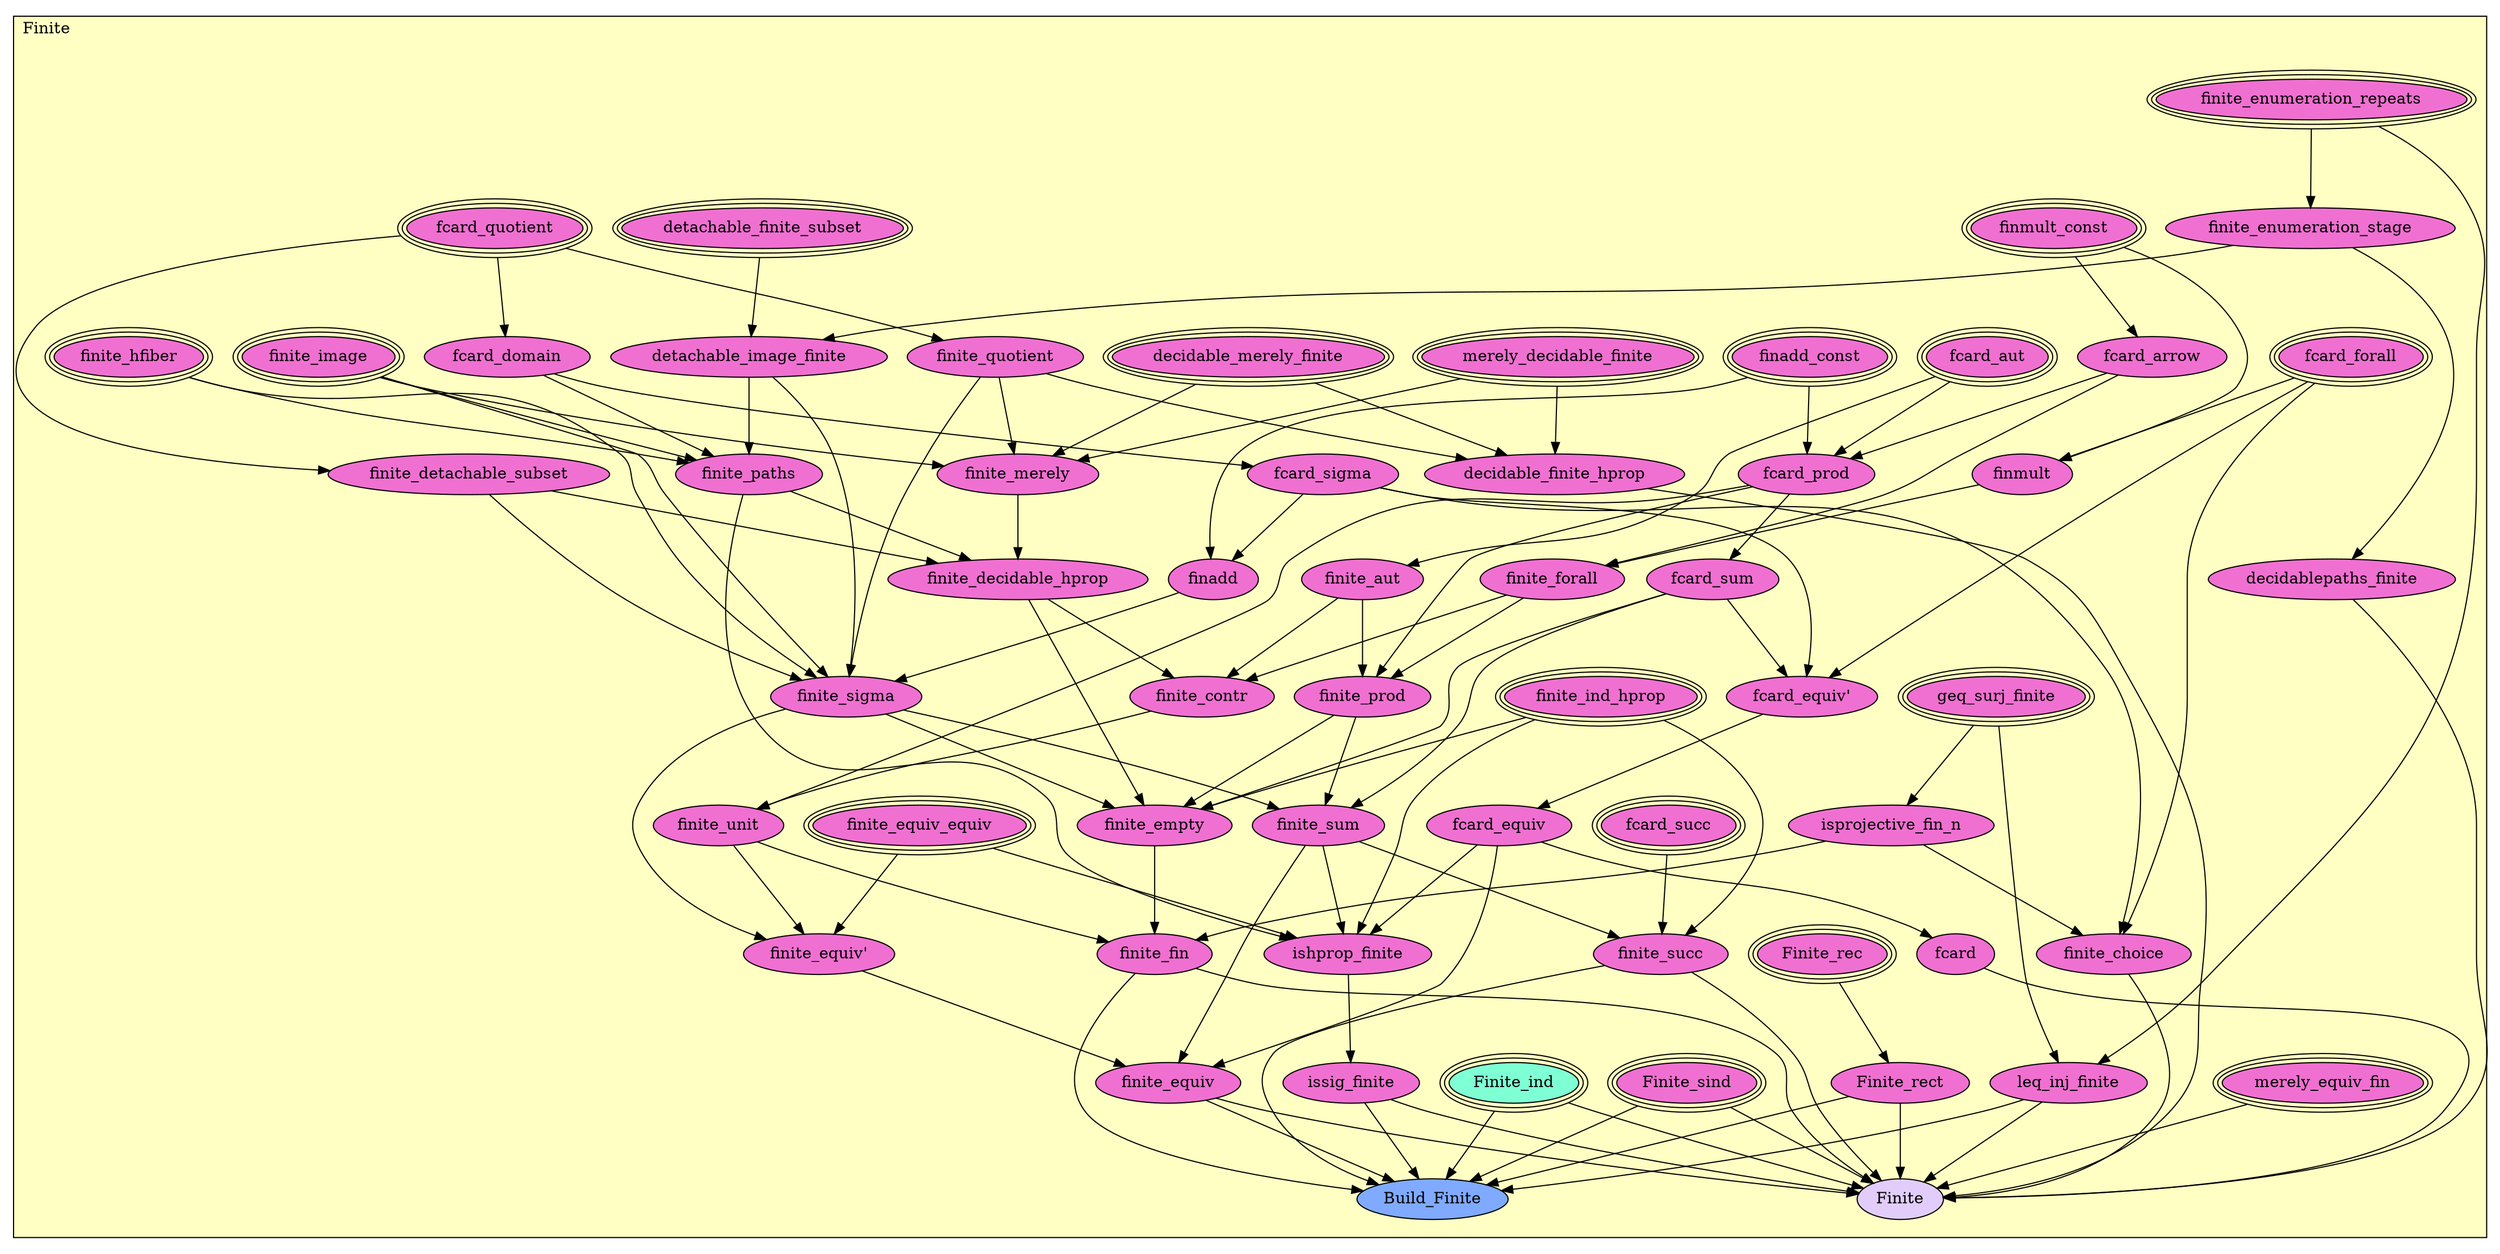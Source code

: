 digraph HoTT_Spaces_Finite_Finite {
  graph [ratio=0.5]
  node [style=filled]
Finite_finite_enumeration_repeats [label="finite_enumeration_repeats", URL=<Finite.html#finite_enumeration_repeats>, peripheries=3, fillcolor="#F070D1"] ;
Finite_finite_enumeration_stage [label="finite_enumeration_stage", URL=<Finite.html#finite_enumeration_stage>, fillcolor="#F070D1"] ;
Finite_geq_surj_finite [label="geq_surj_finite", URL=<Finite.html#geq_surj_finite>, peripheries=3, fillcolor="#F070D1"] ;
Finite_leq_inj_finite [label="leq_inj_finite", URL=<Finite.html#leq_inj_finite>, fillcolor="#F070D1"] ;
Finite_fcard_quotient [label="fcard_quotient", URL=<Finite.html#fcard_quotient>, peripheries=3, fillcolor="#F070D1"] ;
Finite_finite_quotient [label="finite_quotient", URL=<Finite.html#finite_quotient>, fillcolor="#F070D1"] ;
Finite_detachable_finite_subset [label="detachable_finite_subset", URL=<Finite.html#detachable_finite_subset>, peripheries=3, fillcolor="#F070D1"] ;
Finite_detachable_image_finite [label="detachable_image_finite", URL=<Finite.html#detachable_image_finite>, fillcolor="#F070D1"] ;
Finite_finite_detachable_subset [label="finite_detachable_subset", URL=<Finite.html#finite_detachable_subset>, fillcolor="#F070D1"] ;
Finite_finmult_const [label="finmult_const", URL=<Finite.html#finmult_const>, peripheries=3, fillcolor="#F070D1"] ;
Finite_fcard_forall [label="fcard_forall", URL=<Finite.html#fcard_forall>, peripheries=3, fillcolor="#F070D1"] ;
Finite_finmult [label="finmult", URL=<Finite.html#finmult>, fillcolor="#F070D1"] ;
Finite_finite_image [label="finite_image", URL=<Finite.html#finite_image>, peripheries=3, fillcolor="#F070D1"] ;
Finite_fcard_domain [label="fcard_domain", URL=<Finite.html#fcard_domain>, fillcolor="#F070D1"] ;
Finite_finite_hfiber [label="finite_hfiber", URL=<Finite.html#finite_hfiber>, peripheries=3, fillcolor="#F070D1"] ;
Finite_finadd_const [label="finadd_const", URL=<Finite.html#finadd_const>, peripheries=3, fillcolor="#F070D1"] ;
Finite_fcard_sigma [label="fcard_sigma", URL=<Finite.html#fcard_sigma>, fillcolor="#F070D1"] ;
Finite_finadd [label="finadd", URL=<Finite.html#finadd>, fillcolor="#F070D1"] ;
Finite_finite_sigma [label="finite_sigma", URL=<Finite.html#finite_sigma>, fillcolor="#F070D1"] ;
Finite_fcard_aut [label="fcard_aut", URL=<Finite.html#fcard_aut>, peripheries=3, fillcolor="#F070D1"] ;
Finite_finite_aut [label="finite_aut", URL=<Finite.html#finite_aut>, fillcolor="#F070D1"] ;
Finite_fcard_arrow [label="fcard_arrow", URL=<Finite.html#fcard_arrow>, fillcolor="#F070D1"] ;
Finite_finite_forall [label="finite_forall", URL=<Finite.html#finite_forall>, fillcolor="#F070D1"] ;
Finite_fcard_prod [label="fcard_prod", URL=<Finite.html#fcard_prod>, fillcolor="#F070D1"] ;
Finite_finite_prod [label="finite_prod", URL=<Finite.html#finite_prod>, fillcolor="#F070D1"] ;
Finite_fcard_sum [label="fcard_sum", URL=<Finite.html#fcard_sum>, fillcolor="#F070D1"] ;
Finite_finite_sum [label="finite_sum", URL=<Finite.html#finite_sum>, fillcolor="#F070D1"] ;
Finite_isprojective_fin_n [label="isprojective_fin_n", URL=<Finite.html#isprojective_fin_n>, fillcolor="#F070D1"] ;
Finite_finite_choice [label="finite_choice", URL=<Finite.html#finite_choice>, fillcolor="#F070D1"] ;
Finite_finite_ind_hprop [label="finite_ind_hprop", URL=<Finite.html#finite_ind_hprop>, peripheries=3, fillcolor="#F070D1"] ;
Finite_merely_decidable_finite [label="merely_decidable_finite", URL=<Finite.html#merely_decidable_finite>, peripheries=3, fillcolor="#F070D1"] ;
Finite_decidable_merely_finite [label="decidable_merely_finite", URL=<Finite.html#decidable_merely_finite>, peripheries=3, fillcolor="#F070D1"] ;
Finite_decidable_finite_hprop [label="decidable_finite_hprop", URL=<Finite.html#decidable_finite_hprop>, fillcolor="#F070D1"] ;
Finite_decidablepaths_finite [label="decidablepaths_finite", URL=<Finite.html#decidablepaths_finite>, fillcolor="#F070D1"] ;
Finite_fcard_succ [label="fcard_succ", URL=<Finite.html#fcard_succ>, peripheries=3, fillcolor="#F070D1"] ;
Finite_finite_succ [label="finite_succ", URL=<Finite.html#finite_succ>, fillcolor="#F070D1"] ;
Finite_finite_paths [label="finite_paths", URL=<Finite.html#finite_paths>, fillcolor="#F070D1"] ;
Finite_finite_merely [label="finite_merely", URL=<Finite.html#finite_merely>, fillcolor="#F070D1"] ;
Finite_finite_decidable_hprop [label="finite_decidable_hprop", URL=<Finite.html#finite_decidable_hprop>, fillcolor="#F070D1"] ;
Finite_finite_contr [label="finite_contr", URL=<Finite.html#finite_contr>, fillcolor="#F070D1"] ;
Finite_finite_unit [label="finite_unit", URL=<Finite.html#finite_unit>, fillcolor="#F070D1"] ;
Finite_finite_empty [label="finite_empty", URL=<Finite.html#finite_empty>, fillcolor="#F070D1"] ;
Finite_finite_fin [label="finite_fin", URL=<Finite.html#finite_fin>, fillcolor="#F070D1"] ;
Finite_fcard_equiv_ [label="fcard_equiv'", URL=<Finite.html#fcard_equiv'>, fillcolor="#F070D1"] ;
Finite_fcard_equiv [label="fcard_equiv", URL=<Finite.html#fcard_equiv>, fillcolor="#F070D1"] ;
Finite_finite_equiv_equiv [label="finite_equiv_equiv", URL=<Finite.html#finite_equiv_equiv>, peripheries=3, fillcolor="#F070D1"] ;
Finite_finite_equiv_ [label="finite_equiv'", URL=<Finite.html#finite_equiv'>, fillcolor="#F070D1"] ;
Finite_finite_equiv [label="finite_equiv", URL=<Finite.html#finite_equiv>, fillcolor="#F070D1"] ;
Finite_ishprop_finite [label="ishprop_finite", URL=<Finite.html#ishprop_finite>, fillcolor="#F070D1"] ;
Finite_issig_finite [label="issig_finite", URL=<Finite.html#issig_finite>, fillcolor="#F070D1"] ;
Finite_merely_equiv_fin [label="merely_equiv_fin", URL=<Finite.html#merely_equiv_fin>, peripheries=3, fillcolor="#F070D1"] ;
Finite_fcard [label="fcard", URL=<Finite.html#fcard>, fillcolor="#F070D1"] ;
Finite_Finite_sind [label="Finite_sind", URL=<Finite.html#Finite_sind>, peripheries=3, fillcolor="#F070D1"] ;
Finite_Finite_rec [label="Finite_rec", URL=<Finite.html#Finite_rec>, peripheries=3, fillcolor="#F070D1"] ;
Finite_Finite_ind [label="Finite_ind", URL=<Finite.html#Finite_ind>, peripheries=3, fillcolor="#7FFFD4"] ;
Finite_Finite_rect [label="Finite_rect", URL=<Finite.html#Finite_rect>, fillcolor="#F070D1"] ;
Finite_Build_Finite [label="Build_Finite", URL=<Finite.html#Build_Finite>, fillcolor="#7FAAFF"] ;
Finite_Finite [label="Finite", URL=<Finite.html#Finite>, fillcolor="#E2CDFA"] ;
  Finite_finite_enumeration_repeats -> Finite_finite_enumeration_stage [] ;
  Finite_finite_enumeration_repeats -> Finite_leq_inj_finite [] ;
  Finite_finite_enumeration_stage -> Finite_detachable_image_finite [] ;
  Finite_finite_enumeration_stage -> Finite_decidablepaths_finite [] ;
  Finite_geq_surj_finite -> Finite_leq_inj_finite [] ;
  Finite_geq_surj_finite -> Finite_isprojective_fin_n [] ;
  Finite_leq_inj_finite -> Finite_Build_Finite [] ;
  Finite_leq_inj_finite -> Finite_Finite [] ;
  Finite_fcard_quotient -> Finite_finite_quotient [] ;
  Finite_fcard_quotient -> Finite_finite_detachable_subset [] ;
  Finite_fcard_quotient -> Finite_fcard_domain [] ;
  Finite_finite_quotient -> Finite_finite_sigma [] ;
  Finite_finite_quotient -> Finite_decidable_finite_hprop [] ;
  Finite_finite_quotient -> Finite_finite_merely [] ;
  Finite_detachable_finite_subset -> Finite_detachable_image_finite [] ;
  Finite_detachable_image_finite -> Finite_finite_sigma [] ;
  Finite_detachable_image_finite -> Finite_finite_paths [] ;
  Finite_finite_detachable_subset -> Finite_finite_sigma [] ;
  Finite_finite_detachable_subset -> Finite_finite_decidable_hprop [] ;
  Finite_finmult_const -> Finite_finmult [] ;
  Finite_finmult_const -> Finite_fcard_arrow [] ;
  Finite_fcard_forall -> Finite_finmult [] ;
  Finite_fcard_forall -> Finite_finite_choice [] ;
  Finite_fcard_forall -> Finite_fcard_equiv_ [] ;
  Finite_finmult -> Finite_finite_forall [] ;
  Finite_finite_image -> Finite_finite_sigma [] ;
  Finite_finite_image -> Finite_finite_paths [] ;
  Finite_finite_image -> Finite_finite_merely [] ;
  Finite_fcard_domain -> Finite_fcard_sigma [] ;
  Finite_fcard_domain -> Finite_finite_paths [] ;
  Finite_finite_hfiber -> Finite_finite_sigma [] ;
  Finite_finite_hfiber -> Finite_finite_paths [] ;
  Finite_finadd_const -> Finite_finadd [] ;
  Finite_finadd_const -> Finite_fcard_prod [] ;
  Finite_fcard_sigma -> Finite_finadd [] ;
  Finite_fcard_sigma -> Finite_finite_choice [] ;
  Finite_fcard_sigma -> Finite_fcard_equiv_ [] ;
  Finite_finadd -> Finite_finite_sigma [] ;
  Finite_finite_sigma -> Finite_finite_sum [] ;
  Finite_finite_sigma -> Finite_finite_empty [] ;
  Finite_finite_sigma -> Finite_finite_equiv_ [] ;
  Finite_fcard_aut -> Finite_finite_aut [] ;
  Finite_fcard_aut -> Finite_fcard_prod [] ;
  Finite_finite_aut -> Finite_finite_prod [] ;
  Finite_finite_aut -> Finite_finite_contr [] ;
  Finite_fcard_arrow -> Finite_finite_forall [] ;
  Finite_fcard_arrow -> Finite_fcard_prod [] ;
  Finite_finite_forall -> Finite_finite_prod [] ;
  Finite_finite_forall -> Finite_finite_contr [] ;
  Finite_fcard_prod -> Finite_finite_prod [] ;
  Finite_fcard_prod -> Finite_fcard_sum [] ;
  Finite_fcard_prod -> Finite_finite_unit [] ;
  Finite_finite_prod -> Finite_finite_sum [] ;
  Finite_finite_prod -> Finite_finite_empty [] ;
  Finite_fcard_sum -> Finite_finite_sum [] ;
  Finite_fcard_sum -> Finite_finite_empty [] ;
  Finite_fcard_sum -> Finite_fcard_equiv_ [] ;
  Finite_finite_sum -> Finite_finite_succ [] ;
  Finite_finite_sum -> Finite_finite_equiv [] ;
  Finite_finite_sum -> Finite_ishprop_finite [] ;
  Finite_isprojective_fin_n -> Finite_finite_choice [] ;
  Finite_isprojective_fin_n -> Finite_finite_fin [] ;
  Finite_finite_choice -> Finite_Finite [] ;
  Finite_finite_ind_hprop -> Finite_finite_succ [] ;
  Finite_finite_ind_hprop -> Finite_finite_empty [] ;
  Finite_finite_ind_hprop -> Finite_ishprop_finite [] ;
  Finite_merely_decidable_finite -> Finite_decidable_finite_hprop [] ;
  Finite_merely_decidable_finite -> Finite_finite_merely [] ;
  Finite_decidable_merely_finite -> Finite_decidable_finite_hprop [] ;
  Finite_decidable_merely_finite -> Finite_finite_merely [] ;
  Finite_decidable_finite_hprop -> Finite_Finite [] ;
  Finite_decidablepaths_finite -> Finite_Finite [] ;
  Finite_fcard_succ -> Finite_finite_succ [] ;
  Finite_finite_succ -> Finite_Build_Finite [] ;
  Finite_finite_succ -> Finite_Finite [] ;
  Finite_finite_paths -> Finite_finite_decidable_hprop [] ;
  Finite_finite_paths -> Finite_ishprop_finite [] ;
  Finite_finite_merely -> Finite_finite_decidable_hprop [] ;
  Finite_finite_decidable_hprop -> Finite_finite_contr [] ;
  Finite_finite_decidable_hprop -> Finite_finite_empty [] ;
  Finite_finite_contr -> Finite_finite_unit [] ;
  Finite_finite_unit -> Finite_finite_fin [] ;
  Finite_finite_unit -> Finite_finite_equiv_ [] ;
  Finite_finite_empty -> Finite_finite_fin [] ;
  Finite_finite_fin -> Finite_Build_Finite [] ;
  Finite_finite_fin -> Finite_Finite [] ;
  Finite_fcard_equiv_ -> Finite_fcard_equiv [] ;
  Finite_fcard_equiv -> Finite_finite_equiv [] ;
  Finite_fcard_equiv -> Finite_ishprop_finite [] ;
  Finite_fcard_equiv -> Finite_fcard [] ;
  Finite_finite_equiv_equiv -> Finite_finite_equiv_ [] ;
  Finite_finite_equiv_equiv -> Finite_ishprop_finite [] ;
  Finite_finite_equiv_ -> Finite_finite_equiv [] ;
  Finite_finite_equiv -> Finite_Build_Finite [] ;
  Finite_finite_equiv -> Finite_Finite [] ;
  Finite_ishprop_finite -> Finite_issig_finite [] ;
  Finite_issig_finite -> Finite_Build_Finite [] ;
  Finite_issig_finite -> Finite_Finite [] ;
  Finite_merely_equiv_fin -> Finite_Finite [] ;
  Finite_fcard -> Finite_Finite [] ;
  Finite_Finite_sind -> Finite_Build_Finite [] ;
  Finite_Finite_sind -> Finite_Finite [] ;
  Finite_Finite_rec -> Finite_Finite_rect [] ;
  Finite_Finite_ind -> Finite_Build_Finite [] ;
  Finite_Finite_ind -> Finite_Finite [] ;
  Finite_Finite_rect -> Finite_Build_Finite [] ;
  Finite_Finite_rect -> Finite_Finite [] ;
subgraph cluster_Finite { label="Finite"; fillcolor="#FFFFC3"; labeljust=l; style=filled 
Finite_Finite; Finite_Build_Finite; Finite_Finite_rect; Finite_Finite_ind; Finite_Finite_rec; Finite_Finite_sind; Finite_fcard; Finite_merely_equiv_fin; Finite_issig_finite; Finite_ishprop_finite; Finite_finite_equiv; Finite_finite_equiv_; Finite_finite_equiv_equiv; Finite_fcard_equiv; Finite_fcard_equiv_; Finite_finite_fin; Finite_finite_empty; Finite_finite_unit; Finite_finite_contr; Finite_finite_decidable_hprop; Finite_finite_merely; Finite_finite_paths; Finite_finite_succ; Finite_fcard_succ; Finite_decidablepaths_finite; Finite_decidable_finite_hprop; Finite_decidable_merely_finite; Finite_merely_decidable_finite; Finite_finite_ind_hprop; Finite_finite_choice; Finite_isprojective_fin_n; Finite_finite_sum; Finite_fcard_sum; Finite_finite_prod; Finite_fcard_prod; Finite_finite_forall; Finite_fcard_arrow; Finite_finite_aut; Finite_fcard_aut; Finite_finite_sigma; Finite_finadd; Finite_fcard_sigma; Finite_finadd_const; Finite_finite_hfiber; Finite_fcard_domain; Finite_finite_image; Finite_finmult; Finite_fcard_forall; Finite_finmult_const; Finite_finite_detachable_subset; Finite_detachable_image_finite; Finite_detachable_finite_subset; Finite_finite_quotient; Finite_fcard_quotient; Finite_leq_inj_finite; Finite_geq_surj_finite; Finite_finite_enumeration_stage; Finite_finite_enumeration_repeats; };
} /* END */
